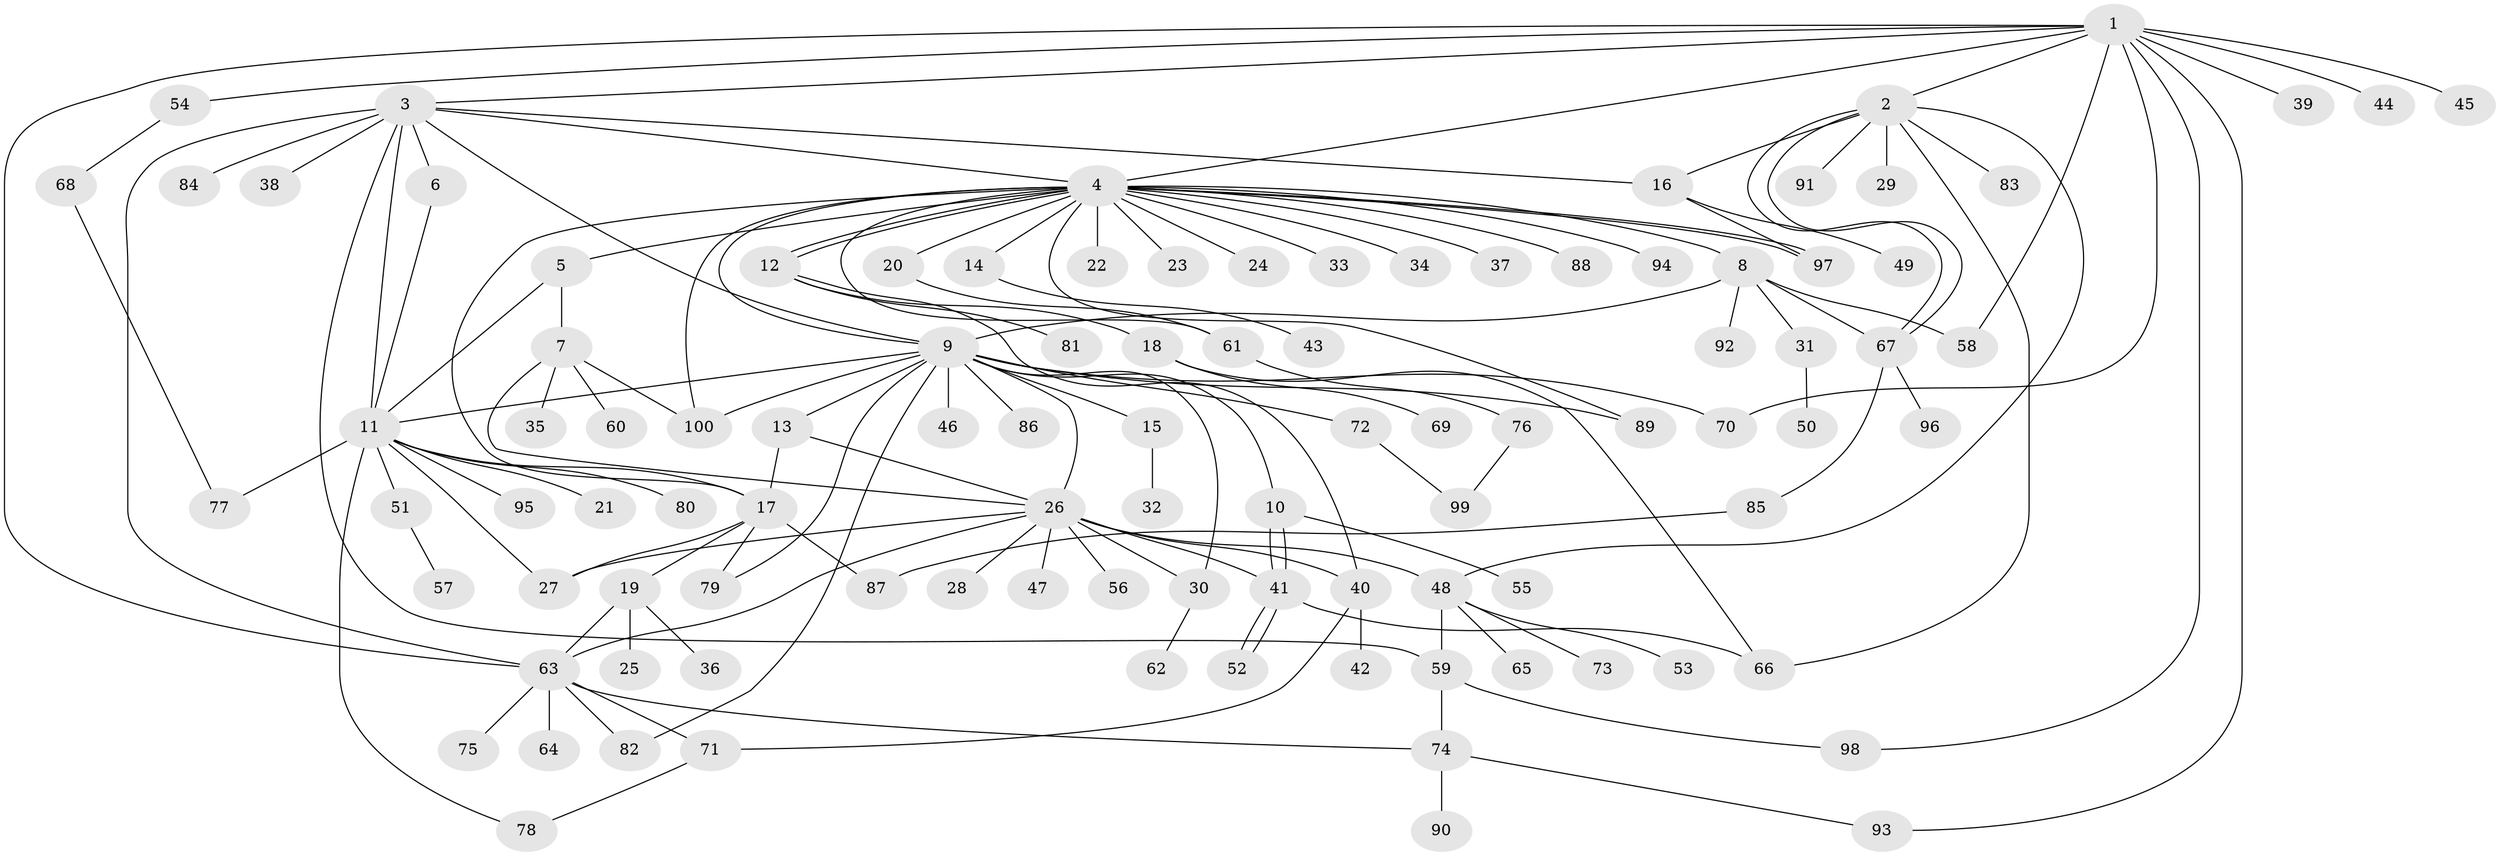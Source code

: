 // coarse degree distribution, {11: 0.02631578947368421, 8: 0.02631578947368421, 9: 0.013157894736842105, 23: 0.013157894736842105, 2: 0.23684210526315788, 4: 0.05263157894736842, 5: 0.05263157894736842, 17: 0.013157894736842105, 3: 0.09210526315789473, 7: 0.013157894736842105, 1: 0.4473684210526316, 13: 0.013157894736842105}
// Generated by graph-tools (version 1.1) at 2025/23/03/03/25 07:23:54]
// undirected, 100 vertices, 145 edges
graph export_dot {
graph [start="1"]
  node [color=gray90,style=filled];
  1;
  2;
  3;
  4;
  5;
  6;
  7;
  8;
  9;
  10;
  11;
  12;
  13;
  14;
  15;
  16;
  17;
  18;
  19;
  20;
  21;
  22;
  23;
  24;
  25;
  26;
  27;
  28;
  29;
  30;
  31;
  32;
  33;
  34;
  35;
  36;
  37;
  38;
  39;
  40;
  41;
  42;
  43;
  44;
  45;
  46;
  47;
  48;
  49;
  50;
  51;
  52;
  53;
  54;
  55;
  56;
  57;
  58;
  59;
  60;
  61;
  62;
  63;
  64;
  65;
  66;
  67;
  68;
  69;
  70;
  71;
  72;
  73;
  74;
  75;
  76;
  77;
  78;
  79;
  80;
  81;
  82;
  83;
  84;
  85;
  86;
  87;
  88;
  89;
  90;
  91;
  92;
  93;
  94;
  95;
  96;
  97;
  98;
  99;
  100;
  1 -- 2;
  1 -- 3;
  1 -- 4;
  1 -- 39;
  1 -- 44;
  1 -- 45;
  1 -- 54;
  1 -- 58;
  1 -- 63;
  1 -- 70;
  1 -- 93;
  1 -- 98;
  2 -- 16;
  2 -- 29;
  2 -- 48;
  2 -- 66;
  2 -- 67;
  2 -- 67;
  2 -- 83;
  2 -- 91;
  3 -- 4;
  3 -- 6;
  3 -- 9;
  3 -- 11;
  3 -- 16;
  3 -- 38;
  3 -- 59;
  3 -- 63;
  3 -- 84;
  4 -- 5;
  4 -- 8;
  4 -- 9;
  4 -- 12;
  4 -- 12;
  4 -- 14;
  4 -- 17;
  4 -- 20;
  4 -- 22;
  4 -- 23;
  4 -- 24;
  4 -- 33;
  4 -- 34;
  4 -- 37;
  4 -- 61;
  4 -- 88;
  4 -- 89;
  4 -- 94;
  4 -- 97;
  4 -- 97;
  4 -- 100;
  5 -- 7;
  5 -- 11;
  6 -- 11;
  7 -- 26;
  7 -- 35;
  7 -- 60;
  7 -- 100;
  8 -- 9;
  8 -- 31;
  8 -- 58;
  8 -- 67;
  8 -- 92;
  9 -- 10;
  9 -- 11;
  9 -- 13;
  9 -- 15;
  9 -- 26;
  9 -- 30;
  9 -- 46;
  9 -- 70;
  9 -- 72;
  9 -- 79;
  9 -- 82;
  9 -- 86;
  9 -- 89;
  9 -- 100;
  10 -- 41;
  10 -- 41;
  10 -- 55;
  11 -- 17;
  11 -- 21;
  11 -- 27;
  11 -- 51;
  11 -- 77;
  11 -- 78;
  11 -- 80;
  11 -- 95;
  12 -- 18;
  12 -- 40;
  12 -- 81;
  13 -- 17;
  13 -- 26;
  14 -- 43;
  15 -- 32;
  16 -- 49;
  16 -- 97;
  17 -- 19;
  17 -- 27;
  17 -- 79;
  17 -- 87;
  18 -- 66;
  18 -- 69;
  19 -- 25;
  19 -- 36;
  19 -- 63;
  20 -- 61;
  26 -- 27;
  26 -- 28;
  26 -- 30;
  26 -- 40;
  26 -- 41;
  26 -- 47;
  26 -- 48;
  26 -- 56;
  26 -- 63;
  30 -- 62;
  31 -- 50;
  40 -- 42;
  40 -- 71;
  41 -- 52;
  41 -- 52;
  41 -- 66;
  48 -- 53;
  48 -- 59;
  48 -- 65;
  48 -- 73;
  51 -- 57;
  54 -- 68;
  59 -- 74;
  59 -- 98;
  61 -- 76;
  63 -- 64;
  63 -- 71;
  63 -- 74;
  63 -- 75;
  63 -- 82;
  67 -- 85;
  67 -- 96;
  68 -- 77;
  71 -- 78;
  72 -- 99;
  74 -- 90;
  74 -- 93;
  76 -- 99;
  85 -- 87;
}
